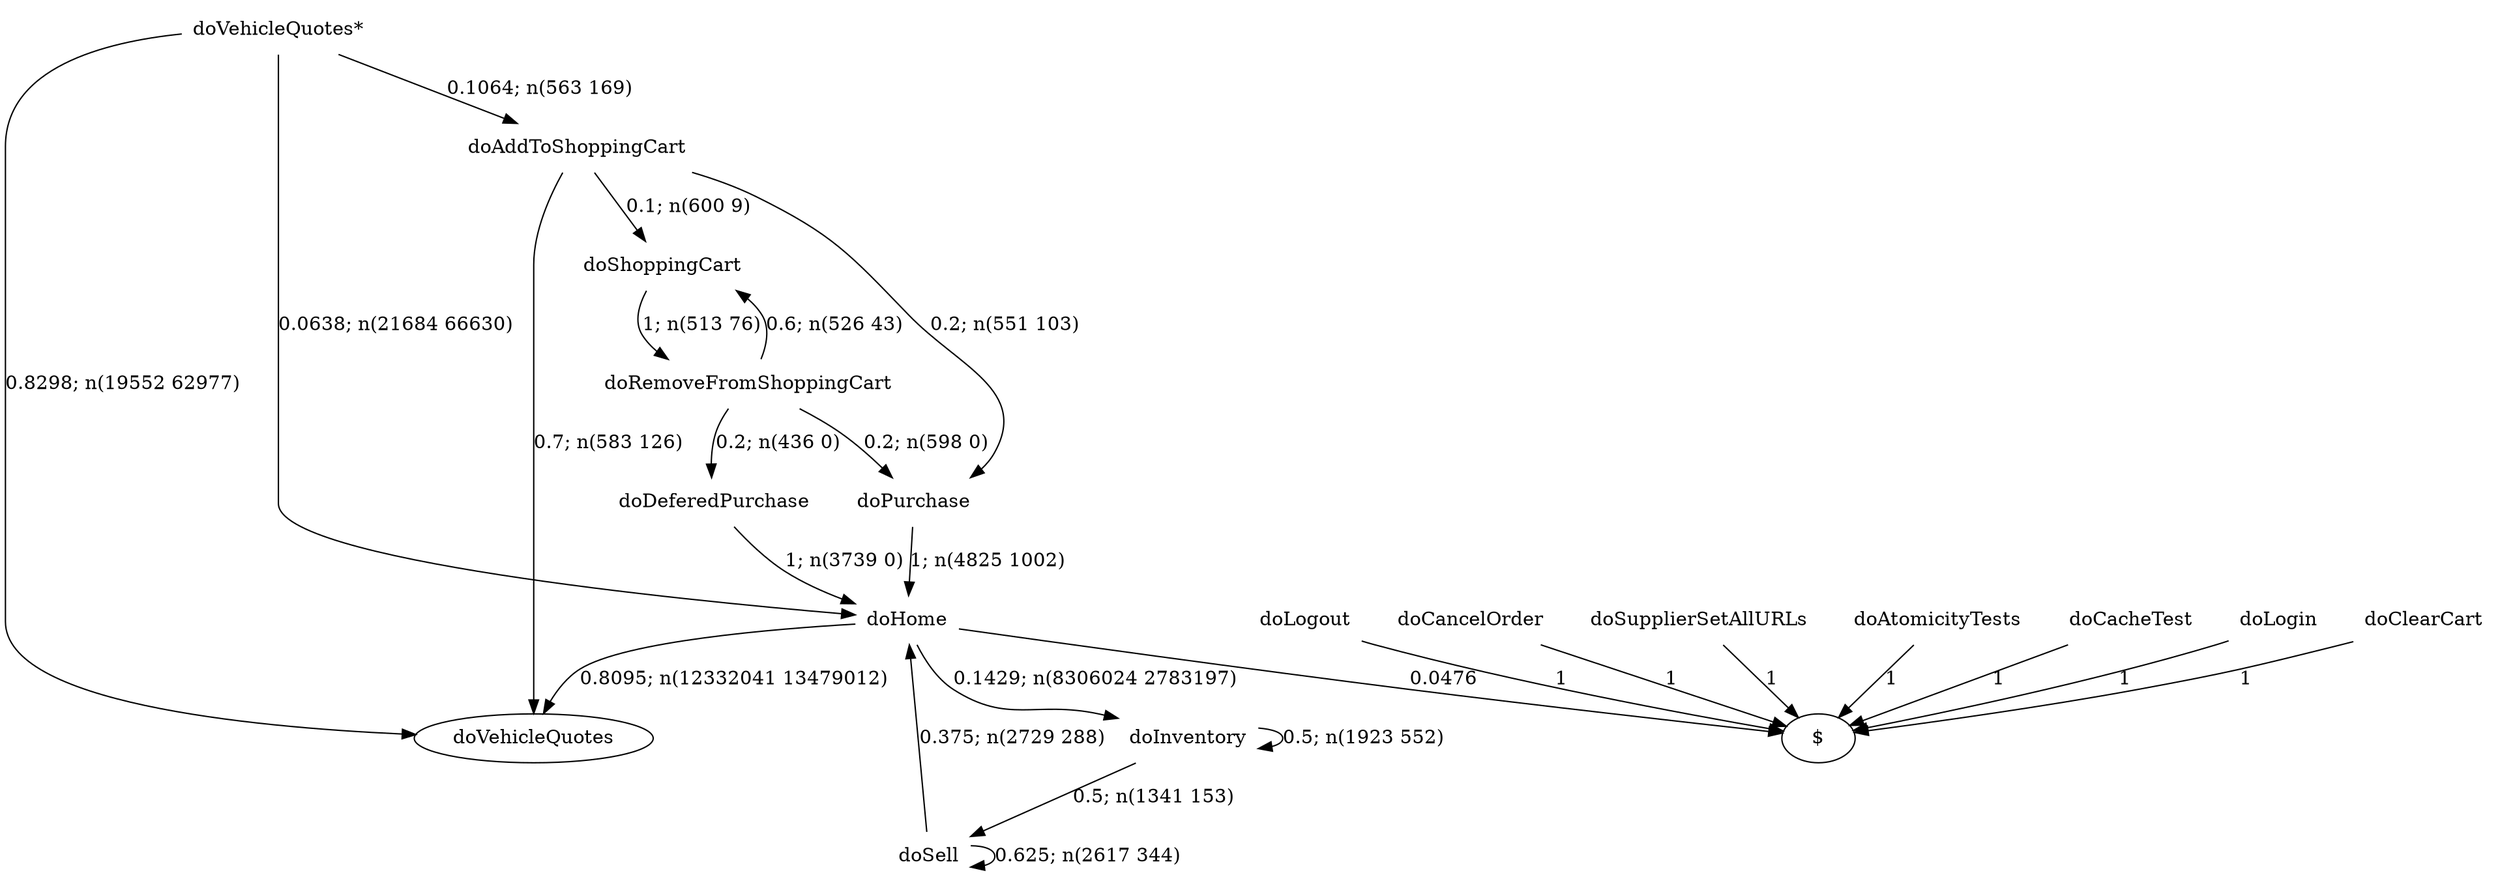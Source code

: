 digraph G {"doVehicleQuotes*" [label="doVehicleQuotes*",shape=none];"doSupplierSetAllURLs" [label="doSupplierSetAllURLs",shape=none];"doAtomicityTests" [label="doAtomicityTests",shape=none];"doCacheTest" [label="doCacheTest",shape=none];"doLogin" [label="doLogin",shape=none];"doAddToShoppingCart" [label="doAddToShoppingCart",shape=none];"doDeferedPurchase" [label="doDeferedPurchase",shape=none];"doHome" [label="doHome",shape=none];"doShoppingCart" [label="doShoppingCart",shape=none];"doClearCart" [label="doClearCart",shape=none];"doPurchase" [label="doPurchase",shape=none];"doInventory" [label="doInventory",shape=none];"doSell" [label="doSell",shape=none];"doLogout" [label="doLogout",shape=none];"doCancelOrder" [label="doCancelOrder",shape=none];"doRemoveFromShoppingCart" [label="doRemoveFromShoppingCart",shape=none];"doVehicleQuotes*"->"doVehicleQuotes" [style=solid,label="0.8298; n(19552 62977)"];"doVehicleQuotes*"->"doAddToShoppingCart" [style=solid,label="0.1064; n(563 169)"];"doVehicleQuotes*"->"doHome" [style=solid,label="0.0638; n(21684 66630)"];"doSupplierSetAllURLs"->"$" [style=solid,label="1"];"doAtomicityTests"->"$" [style=solid,label="1"];"doCacheTest"->"$" [style=solid,label="1"];"doLogin"->"$" [style=solid,label="1"];"doAddToShoppingCart"->"doVehicleQuotes" [style=solid,label="0.7; n(583 126)"];"doAddToShoppingCart"->"doShoppingCart" [style=solid,label="0.1; n(600 9)"];"doAddToShoppingCart"->"doPurchase" [style=solid,label="0.2; n(551 103)"];"doDeferedPurchase"->"doHome" [style=solid,label="1; n(3739 0)"];"doHome"->"doVehicleQuotes" [style=solid,label="0.8095; n(12332041 13479012)"];"doHome"->"doInventory" [style=solid,label="0.1429; n(8306024 2783197)"];"doHome"->"$" [style=solid,label="0.0476"];"doShoppingCart"->"doRemoveFromShoppingCart" [style=solid,label="1; n(513 76)"];"doClearCart"->"$" [style=solid,label="1"];"doPurchase"->"doHome" [style=solid,label="1; n(4825 1002)"];"doInventory"->"doInventory" [style=solid,label="0.5; n(1923 552)"];"doInventory"->"doSell" [style=solid,label="0.5; n(1341 153)"];"doSell"->"doHome" [style=solid,label="0.375; n(2729 288)"];"doSell"->"doSell" [style=solid,label="0.625; n(2617 344)"];"doLogout"->"$" [style=solid,label="1"];"doCancelOrder"->"$" [style=solid,label="1"];"doRemoveFromShoppingCart"->"doDeferedPurchase" [style=solid,label="0.2; n(436 0)"];"doRemoveFromShoppingCart"->"doShoppingCart" [style=solid,label="0.6; n(526 43)"];"doRemoveFromShoppingCart"->"doPurchase" [style=solid,label="0.2; n(598 0)"];}